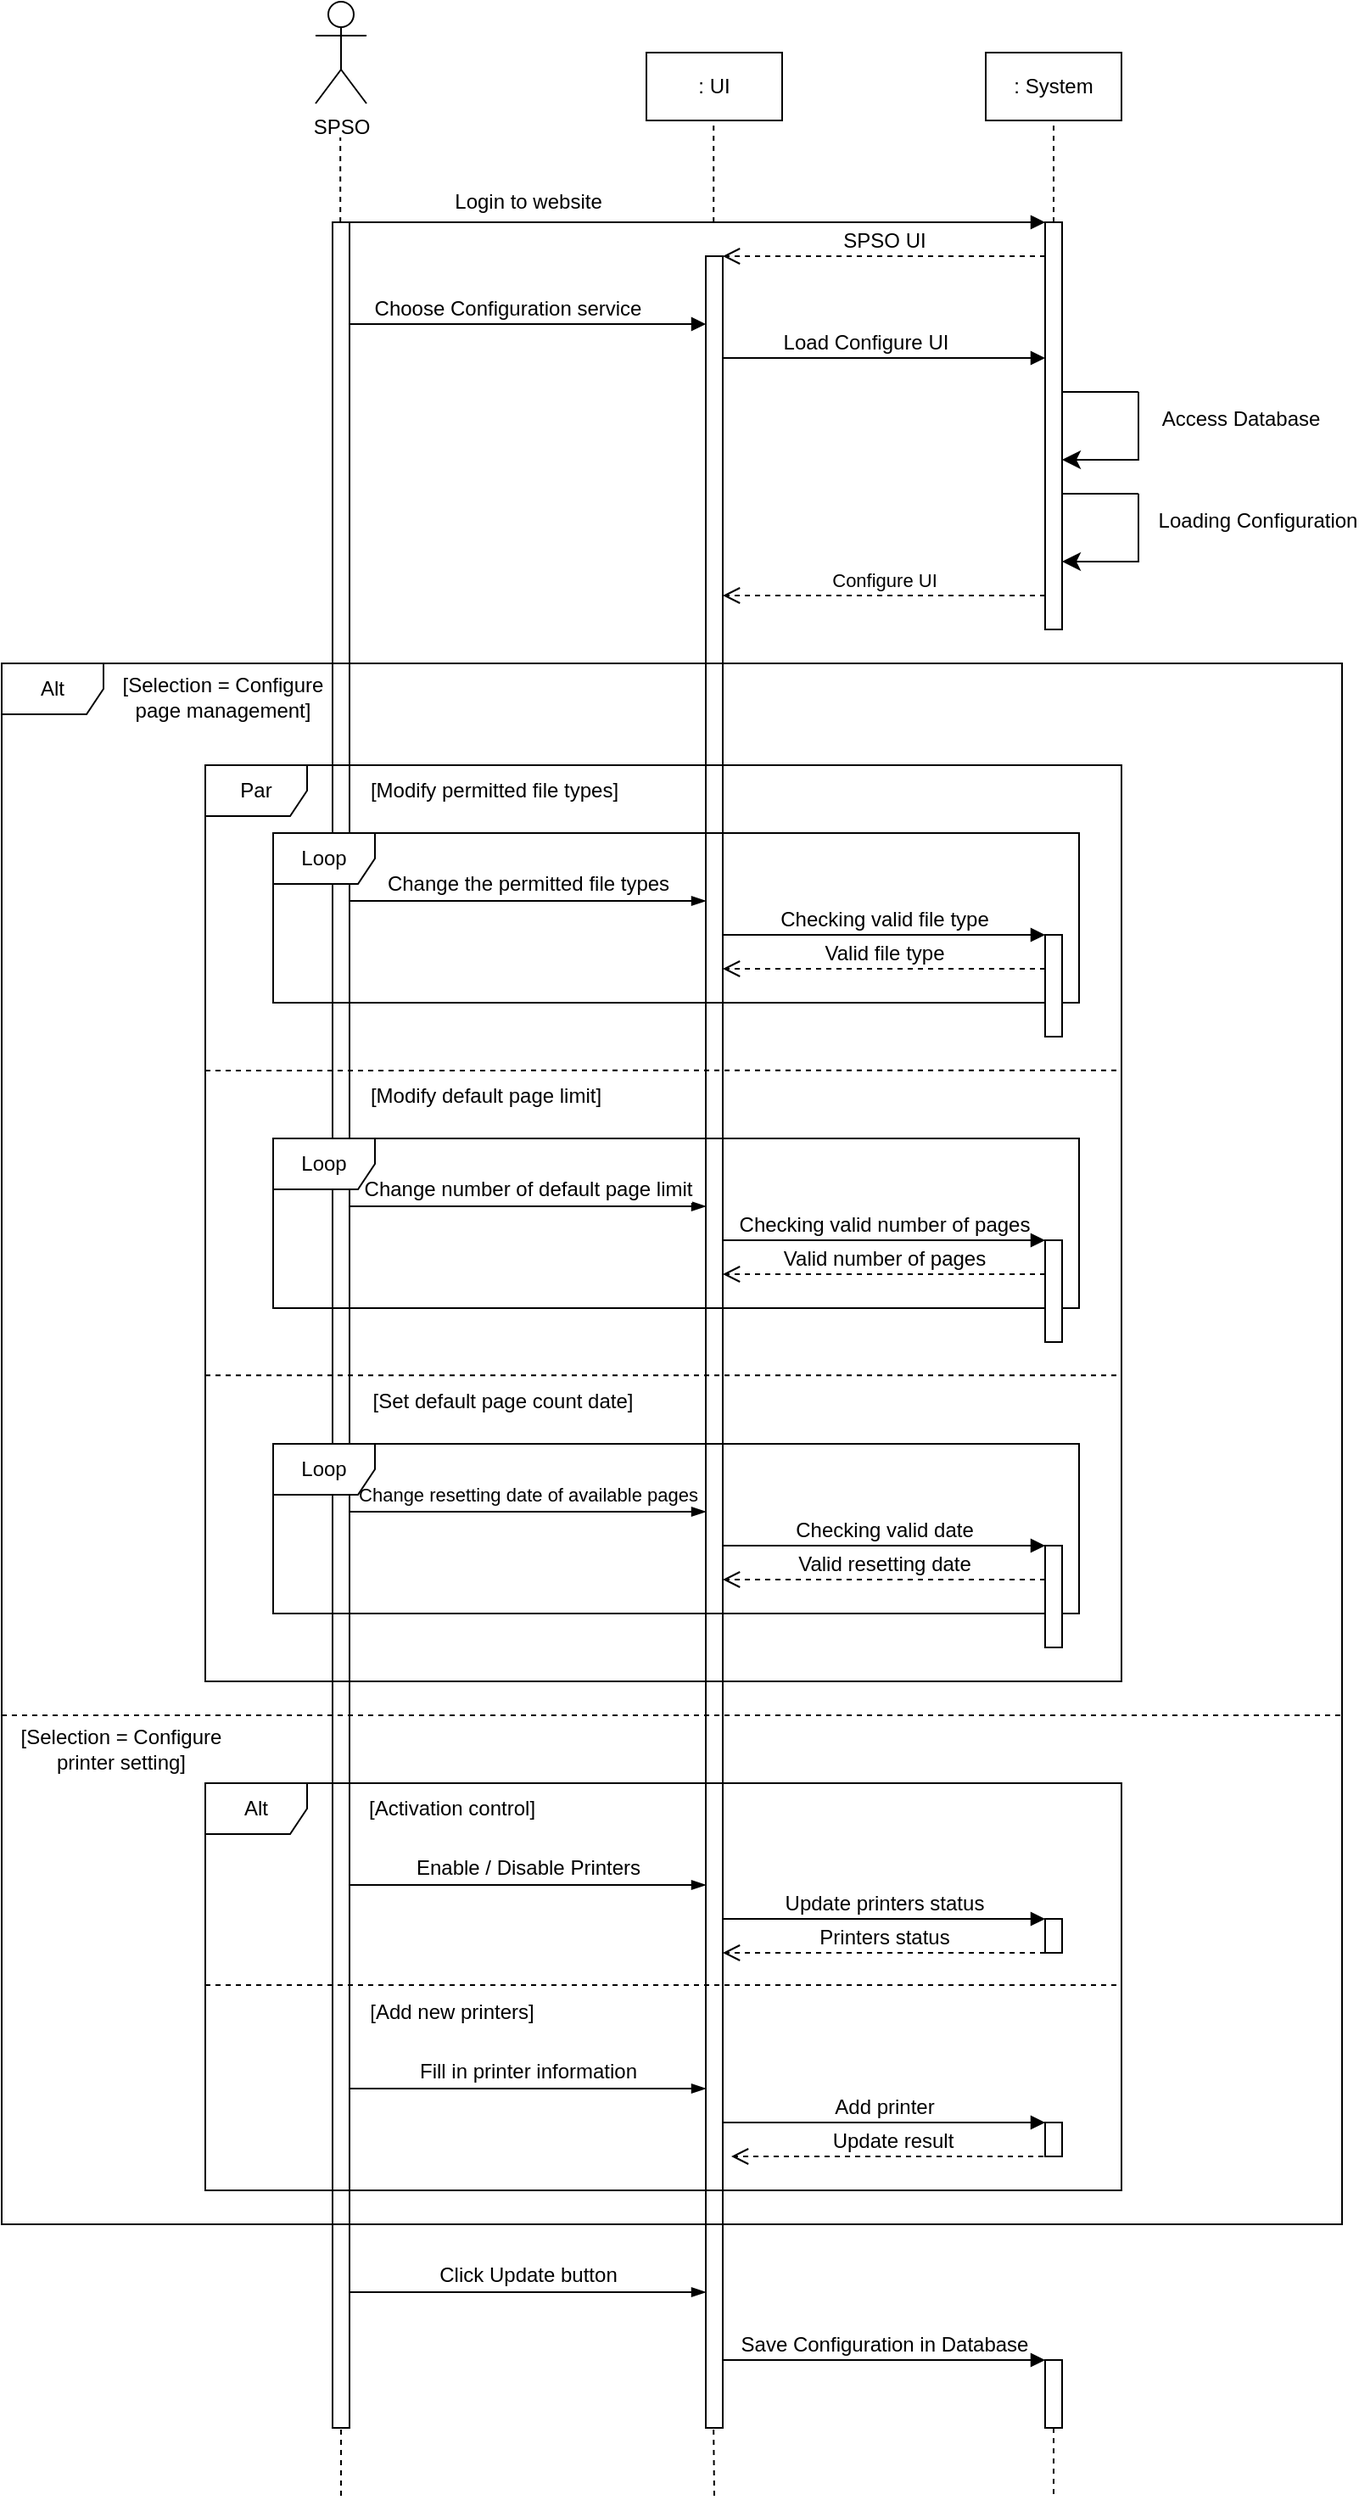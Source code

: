 <mxfile version="24.7.17">
  <diagram name="Page-1" id="VICQK_YOBx4lTLBK6XQd">
    <mxGraphModel grid="1" page="1" gridSize="10" guides="1" tooltips="1" connect="1" arrows="1" fold="1" pageScale="1" pageWidth="850" pageHeight="1100" math="0" shadow="0">
      <root>
        <mxCell id="0" />
        <mxCell id="1" parent="0" />
        <mxCell id="wZtONMUZU_BwKSZi0WM_-23" value="" style="html=1;points=[[0,0,0,0,5],[0,1,0,0,-5],[1,0,0,0,5],[1,1,0,0,-5]];perimeter=orthogonalPerimeter;outlineConnect=0;targetShapes=umlLifeline;portConstraint=eastwest;newEdgeStyle={&quot;curved&quot;:0,&quot;rounded&quot;:0};" vertex="1" parent="1">
          <mxGeometry x="215" y="-940" width="10" height="1300" as="geometry" />
        </mxCell>
        <mxCell id="wZtONMUZU_BwKSZi0WM_-43" value="" style="html=1;points=[[0,0,0,0,5],[0,1,0,0,-5],[1,0,0,0,5],[1,1,0,0,-5]];perimeter=orthogonalPerimeter;outlineConnect=0;targetShapes=umlLifeline;portConstraint=eastwest;newEdgeStyle={&quot;curved&quot;:0,&quot;rounded&quot;:0};" vertex="1" parent="1">
          <mxGeometry x="435" y="-920" width="10" height="1280" as="geometry" />
        </mxCell>
        <mxCell id="wZtONMUZU_BwKSZi0WM_-1" value="SPSO" style="shape=umlActor;verticalLabelPosition=bottom;verticalAlign=top;html=1;outlineConnect=0;" vertex="1" parent="1">
          <mxGeometry x="205" y="-1070" width="30" height="60" as="geometry" />
        </mxCell>
        <mxCell id="wZtONMUZU_BwKSZi0WM_-18" value="Par" style="shape=umlFrame;whiteSpace=wrap;html=1;pointerEvents=0;" vertex="1" parent="1">
          <mxGeometry x="140" y="-620" width="540" height="540" as="geometry" />
        </mxCell>
        <mxCell id="wZtONMUZU_BwKSZi0WM_-20" value="" style="endArrow=none;dashed=1;html=1;rounded=0;" edge="1" parent="1" source="wZtONMUZU_BwKSZi0WM_-23">
          <mxGeometry width="50" height="50" relative="1" as="geometry">
            <mxPoint x="219.6" y="-950" as="sourcePoint" />
            <mxPoint x="219.6" y="-990" as="targetPoint" />
          </mxGeometry>
        </mxCell>
        <mxCell id="wZtONMUZU_BwKSZi0WM_-28" value=": UI" style="rounded=0;whiteSpace=wrap;html=1;" vertex="1" parent="1">
          <mxGeometry x="400" y="-1040" width="80" height="40" as="geometry" />
        </mxCell>
        <mxCell id="wZtONMUZU_BwKSZi0WM_-29" value=": System" style="rounded=0;whiteSpace=wrap;html=1;" vertex="1" parent="1">
          <mxGeometry x="600" y="-1040" width="80" height="40" as="geometry" />
        </mxCell>
        <mxCell id="wZtONMUZU_BwKSZi0WM_-31" value="" style="endArrow=none;dashed=1;html=1;rounded=0;entryX=0.5;entryY=1;entryDx=0;entryDy=0;" edge="1" parent="1">
          <mxGeometry width="50" height="50" relative="1" as="geometry">
            <mxPoint x="439.6" y="-940" as="sourcePoint" />
            <mxPoint x="439.6" y="-1000" as="targetPoint" />
          </mxGeometry>
        </mxCell>
        <mxCell id="wZtONMUZU_BwKSZi0WM_-37" value="" style="html=1;points=[[0,0,0,0,5],[0,1,0,0,-5],[1,0,0,0,5],[1,1,0,0,-5]];perimeter=orthogonalPerimeter;outlineConnect=0;targetShapes=umlLifeline;portConstraint=eastwest;newEdgeStyle={&quot;curved&quot;:0,&quot;rounded&quot;:0};" vertex="1" parent="1">
          <mxGeometry x="635" y="-940" width="10" height="240" as="geometry" />
        </mxCell>
        <mxCell id="wZtONMUZU_BwKSZi0WM_-38" value="&lt;font style=&quot;font-size: 12px;&quot;&gt;Login to website&lt;br&gt;&lt;/font&gt;" style="html=1;verticalAlign=bottom;endArrow=block;curved=0;rounded=0;" edge="1" parent="1">
          <mxGeometry x="-0.488" y="3" relative="1" as="geometry">
            <mxPoint x="225" y="-940.0" as="sourcePoint" />
            <mxPoint as="offset" />
            <mxPoint x="635" y="-940" as="targetPoint" />
          </mxGeometry>
        </mxCell>
        <mxCell id="wZtONMUZU_BwKSZi0WM_-39" value="Configure UI" style="html=1;verticalAlign=bottom;endArrow=open;dashed=1;endSize=8;curved=0;rounded=0;" edge="1" parent="1">
          <mxGeometry x="0.002" relative="1" as="geometry">
            <mxPoint x="445" y="-720" as="targetPoint" />
            <mxPoint x="635" y="-720" as="sourcePoint" />
            <mxPoint as="offset" />
          </mxGeometry>
        </mxCell>
        <mxCell id="7RUnxDJIe619laXMd0Or-3" value="" style="edgeStyle=elbowEdgeStyle;fontSize=12;html=1;endArrow=blockThin;endFill=1;rounded=0;" edge="1" parent="1">
          <mxGeometry width="160" relative="1" as="geometry">
            <mxPoint x="225.0" y="-540" as="sourcePoint" />
            <mxPoint x="435" y="-540" as="targetPoint" />
            <Array as="points">
              <mxPoint x="420" y="-540" />
            </Array>
          </mxGeometry>
        </mxCell>
        <mxCell id="7RUnxDJIe619laXMd0Or-4" value="&lt;font style=&quot;font-size: 12px;&quot;&gt;Change the permitted file types&lt;/font&gt;" style="edgeLabel;html=1;align=center;verticalAlign=middle;resizable=0;points=[];" connectable="0" vertex="1" parent="7RUnxDJIe619laXMd0Or-3">
          <mxGeometry x="-0.303" y="5" relative="1" as="geometry">
            <mxPoint x="32" y="-5" as="offset" />
          </mxGeometry>
        </mxCell>
        <mxCell id="7RUnxDJIe619laXMd0Or-12" value="&lt;font style=&quot;font-size: 12px;&quot;&gt;Access Database&lt;/font&gt;" style="edgeLabel;html=1;align=center;verticalAlign=middle;resizable=0;points=[];" connectable="0" vertex="1" parent="1">
          <mxGeometry x="770.0" y="-440" as="geometry">
            <mxPoint x="-20" y="-384" as="offset" />
          </mxGeometry>
        </mxCell>
        <mxCell id="y8k3Hmz2aT3NlN5WsP2_-13" value="Loop" style="shape=umlFrame;whiteSpace=wrap;html=1;pointerEvents=0;width=60;height=30;" vertex="1" parent="1">
          <mxGeometry x="180" y="-580" width="475" height="100" as="geometry" />
        </mxCell>
        <mxCell id="y8k3Hmz2aT3NlN5WsP2_-22" value="&lt;font style=&quot;font-size: 12px;&quot;&gt;Valid file type&lt;/font&gt;" style="html=1;verticalAlign=bottom;endArrow=open;dashed=1;endSize=8;curved=0;rounded=0;exitX=0.03;exitY=0.931;exitDx=0;exitDy=0;exitPerimeter=0;" edge="1" parent="1">
          <mxGeometry relative="1" as="geometry">
            <mxPoint x="635" y="-500.0" as="sourcePoint" />
            <mxPoint x="445" y="-500.0" as="targetPoint" />
          </mxGeometry>
        </mxCell>
        <mxCell id="RmvAujJdvZZj1hyj4GG3-7" value="[Modify default page limit]" style="text;html=1;align=center;verticalAlign=middle;resizable=0;points=[];autosize=1;strokeColor=none;fillColor=none;" vertex="1" parent="1">
          <mxGeometry x="225" y="-440" width="160" height="30" as="geometry" />
        </mxCell>
        <mxCell id="RmvAujJdvZZj1hyj4GG3-8" value="[Set default page count date]" style="text;html=1;align=center;verticalAlign=middle;resizable=0;points=[];autosize=1;strokeColor=none;fillColor=none;" vertex="1" parent="1">
          <mxGeometry x="225" y="-260" width="180" height="30" as="geometry" />
        </mxCell>
        <mxCell id="RmvAujJdvZZj1hyj4GG3-9" value="" style="endArrow=none;html=1;rounded=0;" edge="1" parent="1">
          <mxGeometry width="50" height="50" relative="1" as="geometry">
            <mxPoint x="645" y="-840" as="sourcePoint" />
            <mxPoint x="690" y="-840" as="targetPoint" />
          </mxGeometry>
        </mxCell>
        <mxCell id="RmvAujJdvZZj1hyj4GG3-10" value="" style="edgeStyle=elbowEdgeStyle;elbow=vertical;endArrow=classic;html=1;curved=0;rounded=0;endSize=8;startSize=8;" edge="1" parent="1">
          <mxGeometry width="50" height="50" relative="1" as="geometry">
            <mxPoint x="690" y="-840" as="sourcePoint" />
            <mxPoint x="645" y="-800" as="targetPoint" />
            <Array as="points">
              <mxPoint x="700" y="-800" />
              <mxPoint x="710" y="-820" />
              <mxPoint x="720" y="-850" />
            </Array>
          </mxGeometry>
        </mxCell>
        <mxCell id="RmvAujJdvZZj1hyj4GG3-11" value="" style="edgeStyle=elbowEdgeStyle;elbow=vertical;endArrow=classic;html=1;curved=0;rounded=0;endSize=8;startSize=8;" edge="1" parent="1">
          <mxGeometry width="50" height="50" relative="1" as="geometry">
            <mxPoint x="690" y="-780" as="sourcePoint" />
            <mxPoint x="645" y="-740" as="targetPoint" />
            <Array as="points">
              <mxPoint x="700" y="-740" />
              <mxPoint x="710" y="-760" />
              <mxPoint x="720" y="-790" />
            </Array>
          </mxGeometry>
        </mxCell>
        <mxCell id="RmvAujJdvZZj1hyj4GG3-12" value="" style="endArrow=none;html=1;rounded=0;" edge="1" parent="1">
          <mxGeometry width="50" height="50" relative="1" as="geometry">
            <mxPoint x="645" y="-780" as="sourcePoint" />
            <mxPoint x="690" y="-780" as="targetPoint" />
          </mxGeometry>
        </mxCell>
        <mxCell id="RmvAujJdvZZj1hyj4GG3-13" value="&lt;font style=&quot;font-size: 12px;&quot;&gt;Loading Configuration&lt;/font&gt;" style="edgeLabel;html=1;align=center;verticalAlign=middle;resizable=0;points=[];" connectable="0" vertex="1" parent="1">
          <mxGeometry x="780.0" y="-380" as="geometry">
            <mxPoint x="-20" y="-384" as="offset" />
          </mxGeometry>
        </mxCell>
        <mxCell id="RmvAujJdvZZj1hyj4GG3-17" value="&lt;font style=&quot;font-size: 12px;&quot;&gt;Checking valid file type&lt;/font&gt;" style="html=1;verticalAlign=bottom;endArrow=block;curved=0;rounded=0;" edge="1" parent="1">
          <mxGeometry width="80" relative="1" as="geometry">
            <mxPoint x="445" y="-520" as="sourcePoint" />
            <mxPoint x="635" y="-520" as="targetPoint" />
            <mxPoint as="offset" />
          </mxGeometry>
        </mxCell>
        <mxCell id="RmvAujJdvZZj1hyj4GG3-19" value="" style="endArrow=none;dashed=1;html=1;rounded=0;exitX=0;exitY=0.382;exitDx=0;exitDy=0;exitPerimeter=0;entryX=1;entryY=0.333;entryDx=0;entryDy=0;entryPerimeter=0;" edge="1" parent="1" target="wZtONMUZU_BwKSZi0WM_-18">
          <mxGeometry width="50" height="50" relative="1" as="geometry">
            <mxPoint x="140" y="-440.0" as="sourcePoint" />
            <mxPoint x="670" y="-440" as="targetPoint" />
          </mxGeometry>
        </mxCell>
        <mxCell id="RmvAujJdvZZj1hyj4GG3-20" value="" style="edgeStyle=elbowEdgeStyle;fontSize=12;html=1;endArrow=blockThin;endFill=1;rounded=0;" edge="1" parent="1">
          <mxGeometry width="160" relative="1" as="geometry">
            <mxPoint x="225.0" y="40" as="sourcePoint" />
            <mxPoint x="435" y="40" as="targetPoint" />
            <Array as="points">
              <mxPoint x="420" y="40" />
            </Array>
          </mxGeometry>
        </mxCell>
        <mxCell id="RmvAujJdvZZj1hyj4GG3-21" value="&lt;font style=&quot;font-size: 12px;&quot;&gt;Enable / Disable Printers&lt;/font&gt;" style="edgeLabel;html=1;align=center;verticalAlign=middle;resizable=0;points=[];" connectable="0" vertex="1" parent="RmvAujJdvZZj1hyj4GG3-20">
          <mxGeometry x="-0.303" y="5" relative="1" as="geometry">
            <mxPoint x="32" y="-5" as="offset" />
          </mxGeometry>
        </mxCell>
        <mxCell id="RmvAujJdvZZj1hyj4GG3-22" value="&lt;font style=&quot;font-size: 12px;&quot;&gt;Update printers status&lt;/font&gt;" style="html=1;verticalAlign=bottom;endArrow=block;curved=0;rounded=0;" edge="1" parent="1">
          <mxGeometry width="80" relative="1" as="geometry">
            <mxPoint x="445" y="60" as="sourcePoint" />
            <mxPoint x="635" y="60" as="targetPoint" />
            <mxPoint as="offset" />
          </mxGeometry>
        </mxCell>
        <mxCell id="RmvAujJdvZZj1hyj4GG3-23" value="&lt;font style=&quot;font-size: 12px;&quot;&gt;Printers status&lt;/font&gt;" style="html=1;verticalAlign=bottom;endArrow=open;dashed=1;endSize=8;curved=0;rounded=0;exitX=0.03;exitY=0.931;exitDx=0;exitDy=0;exitPerimeter=0;" edge="1" parent="1">
          <mxGeometry relative="1" as="geometry">
            <mxPoint x="635" y="80" as="sourcePoint" />
            <mxPoint x="445" y="80" as="targetPoint" />
          </mxGeometry>
        </mxCell>
        <mxCell id="RmvAujJdvZZj1hyj4GG3-25" value="" style="edgeStyle=elbowEdgeStyle;fontSize=12;html=1;endArrow=blockThin;endFill=1;rounded=0;" edge="1" parent="1">
          <mxGeometry width="160" relative="1" as="geometry">
            <mxPoint x="225.0" y="-360" as="sourcePoint" />
            <mxPoint x="435" y="-360" as="targetPoint" />
            <Array as="points">
              <mxPoint x="420" y="-360" />
            </Array>
          </mxGeometry>
        </mxCell>
        <mxCell id="RmvAujJdvZZj1hyj4GG3-26" value="&lt;font style=&quot;font-size: 12px;&quot;&gt;Change number of default page limit&lt;/font&gt;" style="edgeLabel;html=1;align=center;verticalAlign=middle;resizable=0;points=[];" connectable="0" vertex="1" parent="RmvAujJdvZZj1hyj4GG3-25">
          <mxGeometry x="-0.303" y="5" relative="1" as="geometry">
            <mxPoint x="32" y="-5" as="offset" />
          </mxGeometry>
        </mxCell>
        <mxCell id="RmvAujJdvZZj1hyj4GG3-27" value="&lt;font style=&quot;font-size: 12px;&quot;&gt;Checking valid number of pages&lt;/font&gt;" style="html=1;verticalAlign=bottom;endArrow=block;curved=0;rounded=0;" edge="1" parent="1" source="wZtONMUZU_BwKSZi0WM_-43">
          <mxGeometry width="80" relative="1" as="geometry">
            <mxPoint x="460" y="-340" as="sourcePoint" />
            <mxPoint x="635" y="-340" as="targetPoint" />
            <mxPoint as="offset" />
          </mxGeometry>
        </mxCell>
        <mxCell id="RmvAujJdvZZj1hyj4GG3-30" value="" style="edgeStyle=elbowEdgeStyle;fontSize=12;html=1;endArrow=blockThin;endFill=1;rounded=0;" edge="1" parent="1">
          <mxGeometry width="160" relative="1" as="geometry">
            <mxPoint x="225.0" y="-180" as="sourcePoint" />
            <mxPoint x="435" y="-180" as="targetPoint" />
            <Array as="points">
              <mxPoint x="420" y="-180" />
            </Array>
          </mxGeometry>
        </mxCell>
        <mxCell id="RmvAujJdvZZj1hyj4GG3-31" value="Change resetting&amp;nbsp;date of available pages" style="edgeLabel;html=1;align=center;verticalAlign=middle;resizable=0;points=[];" connectable="0" vertex="1" parent="RmvAujJdvZZj1hyj4GG3-30">
          <mxGeometry x="-0.303" y="5" relative="1" as="geometry">
            <mxPoint x="32" y="-5" as="offset" />
          </mxGeometry>
        </mxCell>
        <mxCell id="RmvAujJdvZZj1hyj4GG3-32" value="&lt;font style=&quot;font-size: 12px;&quot;&gt;Checking valid date&lt;/font&gt;" style="html=1;verticalAlign=bottom;endArrow=block;curved=0;rounded=0;" edge="1" parent="1">
          <mxGeometry width="80" relative="1" as="geometry">
            <mxPoint x="445" y="-160.0" as="sourcePoint" />
            <mxPoint x="635" y="-160" as="targetPoint" />
            <mxPoint as="offset" />
          </mxGeometry>
        </mxCell>
        <mxCell id="RmvAujJdvZZj1hyj4GG3-33" value="&lt;font style=&quot;font-size: 12px;&quot;&gt;Valid resetting date&lt;/font&gt;" style="html=1;verticalAlign=bottom;endArrow=open;dashed=1;endSize=8;curved=0;rounded=0;exitX=0.03;exitY=0.931;exitDx=0;exitDy=0;exitPerimeter=0;" edge="1" parent="1">
          <mxGeometry relative="1" as="geometry">
            <mxPoint x="635" y="-140.0" as="sourcePoint" />
            <mxPoint x="445" y="-140.0" as="targetPoint" />
            <mxPoint as="offset" />
          </mxGeometry>
        </mxCell>
        <mxCell id="RmvAujJdvZZj1hyj4GG3-35" value="" style="edgeStyle=elbowEdgeStyle;fontSize=12;html=1;endArrow=blockThin;endFill=1;rounded=0;" edge="1" parent="1">
          <mxGeometry width="160" relative="1" as="geometry">
            <mxPoint x="225.0" y="280" as="sourcePoint" />
            <mxPoint x="435" y="280" as="targetPoint" />
            <Array as="points">
              <mxPoint x="420" y="280" />
            </Array>
          </mxGeometry>
        </mxCell>
        <mxCell id="RmvAujJdvZZj1hyj4GG3-36" value="&lt;font style=&quot;font-size: 12px;&quot;&gt;Click Update button&lt;/font&gt;" style="edgeLabel;html=1;align=center;verticalAlign=middle;resizable=0;points=[];" connectable="0" vertex="1" parent="RmvAujJdvZZj1hyj4GG3-35">
          <mxGeometry x="-0.303" y="5" relative="1" as="geometry">
            <mxPoint x="32" y="-5" as="offset" />
          </mxGeometry>
        </mxCell>
        <mxCell id="RmvAujJdvZZj1hyj4GG3-39" value="&lt;font style=&quot;font-size: 12px;&quot;&gt;Save Configuration in Database&lt;/font&gt;" style="html=1;verticalAlign=bottom;endArrow=block;curved=0;rounded=0;" edge="1" parent="1">
          <mxGeometry width="80" relative="1" as="geometry">
            <mxPoint x="445" y="320" as="sourcePoint" />
            <mxPoint x="635" y="320" as="targetPoint" />
            <mxPoint as="offset" />
          </mxGeometry>
        </mxCell>
        <mxCell id="RmvAujJdvZZj1hyj4GG3-43" value="" style="endArrow=none;dashed=1;html=1;rounded=0;" edge="1" parent="1">
          <mxGeometry width="50" height="50" relative="1" as="geometry">
            <mxPoint x="440" y="400" as="sourcePoint" />
            <mxPoint x="439.57" y="360" as="targetPoint" />
          </mxGeometry>
        </mxCell>
        <mxCell id="RmvAujJdvZZj1hyj4GG3-44" value="" style="endArrow=none;dashed=1;html=1;rounded=0;" edge="1" parent="1">
          <mxGeometry width="50" height="50" relative="1" as="geometry">
            <mxPoint x="220" y="400" as="sourcePoint" />
            <mxPoint x="220" y="360" as="targetPoint" />
          </mxGeometry>
        </mxCell>
        <mxCell id="mf-0dMTl7TfYO3zWNf1w-1" value="&lt;font style=&quot;font-size: 12px;&quot;&gt;SPSO UI&lt;/font&gt;" style="html=1;verticalAlign=bottom;endArrow=open;dashed=1;endSize=8;curved=0;rounded=0;" edge="1" parent="1">
          <mxGeometry relative="1" as="geometry">
            <mxPoint x="635" y="-920" as="sourcePoint" />
            <mxPoint x="445" y="-920" as="targetPoint" />
            <mxPoint as="offset" />
          </mxGeometry>
        </mxCell>
        <mxCell id="mf-0dMTl7TfYO3zWNf1w-4" value="&lt;font style=&quot;font-size: 12px;&quot;&gt;Choose Configuration service&lt;br&gt;&lt;/font&gt;" style="html=1;verticalAlign=bottom;endArrow=block;curved=0;rounded=0;" edge="1" parent="1">
          <mxGeometry x="-0.116" relative="1" as="geometry">
            <mxPoint x="225" y="-880" as="sourcePoint" />
            <mxPoint as="offset" />
            <mxPoint x="435" y="-880" as="targetPoint" />
          </mxGeometry>
        </mxCell>
        <mxCell id="mf-0dMTl7TfYO3zWNf1w-5" value="&lt;font style=&quot;font-size: 12px;&quot;&gt;Load Configure UI&lt;br&gt;&lt;/font&gt;" style="html=1;verticalAlign=bottom;endArrow=block;curved=0;rounded=0;" edge="1" parent="1">
          <mxGeometry x="-0.116" relative="1" as="geometry">
            <mxPoint x="445" y="-860" as="sourcePoint" />
            <mxPoint as="offset" />
            <mxPoint x="635" y="-860" as="targetPoint" />
          </mxGeometry>
        </mxCell>
        <mxCell id="mf-0dMTl7TfYO3zWNf1w-8" value="" style="endArrow=none;dashed=1;html=1;rounded=0;entryX=0.5;entryY=1;entryDx=0;entryDy=0;" edge="1" parent="1" target="wZtONMUZU_BwKSZi0WM_-29">
          <mxGeometry width="50" height="50" relative="1" as="geometry">
            <mxPoint x="640" y="-940" as="sourcePoint" />
            <mxPoint x="639.6" y="-990" as="targetPoint" />
          </mxGeometry>
        </mxCell>
        <mxCell id="mf-0dMTl7TfYO3zWNf1w-9" value="Alt" style="shape=umlFrame;whiteSpace=wrap;html=1;pointerEvents=0;width=60;height=30;" vertex="1" parent="1">
          <mxGeometry x="20" y="-680" width="790" height="920" as="geometry" />
        </mxCell>
        <mxCell id="wZtONMUZU_BwKSZi0WM_-21" value="[Selection = Configure &lt;br&gt;page management]" style="text;html=1;align=center;verticalAlign=middle;resizable=0;points=[];autosize=1;strokeColor=none;fillColor=none;" vertex="1" parent="1">
          <mxGeometry x="80" y="-680" width="140" height="40" as="geometry" />
        </mxCell>
        <mxCell id="mf-0dMTl7TfYO3zWNf1w-10" value="[Modify permitted file types]" style="text;html=1;align=center;verticalAlign=middle;resizable=0;points=[];autosize=1;strokeColor=none;fillColor=none;" vertex="1" parent="1">
          <mxGeometry x="225" y="-620" width="170" height="30" as="geometry" />
        </mxCell>
        <mxCell id="mf-0dMTl7TfYO3zWNf1w-11" value="Loop" style="shape=umlFrame;whiteSpace=wrap;html=1;pointerEvents=0;width=60;height=30;" vertex="1" parent="1">
          <mxGeometry x="180" y="-400" width="475" height="100" as="geometry" />
        </mxCell>
        <mxCell id="mf-0dMTl7TfYO3zWNf1w-12" value="" style="endArrow=none;dashed=1;html=1;rounded=0;exitX=0;exitY=0.666;exitDx=0;exitDy=0;exitPerimeter=0;entryX=1;entryY=0.666;entryDx=0;entryDy=0;entryPerimeter=0;" edge="1" parent="1" source="wZtONMUZU_BwKSZi0WM_-18" target="wZtONMUZU_BwKSZi0WM_-18">
          <mxGeometry width="50" height="50" relative="1" as="geometry">
            <mxPoint x="130.54" y="-260.0" as="sourcePoint" />
            <mxPoint x="670" y="-260" as="targetPoint" />
          </mxGeometry>
        </mxCell>
        <mxCell id="mf-0dMTl7TfYO3zWNf1w-13" value="Loop" style="shape=umlFrame;whiteSpace=wrap;html=1;pointerEvents=0;width=60;height=30;" vertex="1" parent="1">
          <mxGeometry x="180" y="-220" width="475" height="100" as="geometry" />
        </mxCell>
        <mxCell id="mf-0dMTl7TfYO3zWNf1w-14" value="" style="endArrow=none;dashed=1;html=1;rounded=0;exitX=0;exitY=0.608;exitDx=0;exitDy=0;exitPerimeter=0;entryX=1;entryY=0.608;entryDx=0;entryDy=0;entryPerimeter=0;" edge="1" parent="1">
          <mxGeometry width="50" height="50" relative="1" as="geometry">
            <mxPoint x="20.0" y="-60.0" as="sourcePoint" />
            <mxPoint x="810" y="-60.0" as="targetPoint" />
          </mxGeometry>
        </mxCell>
        <mxCell id="mf-0dMTl7TfYO3zWNf1w-15" value="[Selection = Configure &lt;br&gt;printer setting]" style="text;html=1;align=center;verticalAlign=middle;resizable=0;points=[];autosize=1;strokeColor=none;fillColor=none;" vertex="1" parent="1">
          <mxGeometry x="20" y="-60" width="140" height="40" as="geometry" />
        </mxCell>
        <mxCell id="mf-0dMTl7TfYO3zWNf1w-17" value="Alt" style="shape=umlFrame;whiteSpace=wrap;html=1;pointerEvents=0;width=60;height=30;" vertex="1" parent="1">
          <mxGeometry x="140" y="-20" width="540" height="240" as="geometry" />
        </mxCell>
        <mxCell id="mf-0dMTl7TfYO3zWNf1w-19" value="[Activation control]" style="text;html=1;align=center;verticalAlign=middle;resizable=0;points=[];autosize=1;strokeColor=none;fillColor=none;" vertex="1" parent="1">
          <mxGeometry x="225" y="-20" width="120" height="30" as="geometry" />
        </mxCell>
        <mxCell id="mf-0dMTl7TfYO3zWNf1w-21" value="" style="endArrow=none;dashed=1;html=1;rounded=0;" edge="1" parent="1" source="5fcdXioka5xqHJY5_ZQ7-17">
          <mxGeometry width="50" height="50" relative="1" as="geometry">
            <mxPoint x="639.66" y="480" as="sourcePoint" />
            <mxPoint x="640" y="400" as="targetPoint" />
          </mxGeometry>
        </mxCell>
        <mxCell id="mf-0dMTl7TfYO3zWNf1w-22" value="[Add new printers]" style="text;html=1;align=center;verticalAlign=middle;resizable=0;points=[];autosize=1;strokeColor=none;fillColor=none;" vertex="1" parent="1">
          <mxGeometry x="225" y="100" width="120" height="30" as="geometry" />
        </mxCell>
        <mxCell id="mf-0dMTl7TfYO3zWNf1w-23" value="" style="edgeStyle=elbowEdgeStyle;fontSize=12;html=1;endArrow=blockThin;endFill=1;rounded=0;" edge="1" parent="1">
          <mxGeometry width="160" relative="1" as="geometry">
            <mxPoint x="225.0" y="160" as="sourcePoint" />
            <mxPoint x="435" y="160" as="targetPoint" />
            <Array as="points">
              <mxPoint x="420" y="160" />
            </Array>
          </mxGeometry>
        </mxCell>
        <mxCell id="mf-0dMTl7TfYO3zWNf1w-24" value="&lt;font style=&quot;font-size: 12px;&quot;&gt;Fill in printer information&lt;/font&gt;" style="edgeLabel;html=1;align=center;verticalAlign=middle;resizable=0;points=[];" connectable="0" vertex="1" parent="mf-0dMTl7TfYO3zWNf1w-23">
          <mxGeometry x="-0.303" y="5" relative="1" as="geometry">
            <mxPoint x="32" y="-5" as="offset" />
          </mxGeometry>
        </mxCell>
        <mxCell id="mf-0dMTl7TfYO3zWNf1w-27" value="&lt;span style=&quot;font-size: 12px;&quot;&gt;Add printer&lt;/span&gt;" style="html=1;verticalAlign=bottom;endArrow=block;curved=0;rounded=0;" edge="1" parent="1">
          <mxGeometry width="80" relative="1" as="geometry">
            <mxPoint x="445" y="180" as="sourcePoint" />
            <mxPoint x="635" y="180" as="targetPoint" />
            <mxPoint as="offset" />
          </mxGeometry>
        </mxCell>
        <mxCell id="mf-0dMTl7TfYO3zWNf1w-29" value="&lt;span style=&quot;font-size: 12px;&quot;&gt;Update result&lt;/span&gt;" style="html=1;verticalAlign=bottom;endArrow=open;dashed=1;endSize=8;curved=0;rounded=0;exitX=0.03;exitY=0.931;exitDx=0;exitDy=0;exitPerimeter=0;" edge="1" parent="1">
          <mxGeometry relative="1" as="geometry">
            <mxPoint x="640" y="200" as="sourcePoint" />
            <mxPoint x="450" y="200" as="targetPoint" />
          </mxGeometry>
        </mxCell>
        <mxCell id="5fcdXioka5xqHJY5_ZQ7-7" value="" style="html=1;points=[[0,0,0,0,5],[0,1,0,0,-5],[1,0,0,0,5],[1,1,0,0,-5]];perimeter=orthogonalPerimeter;outlineConnect=0;targetShapes=umlLifeline;portConstraint=eastwest;newEdgeStyle={&quot;curved&quot;:0,&quot;rounded&quot;:0};" vertex="1" parent="1">
          <mxGeometry x="635" y="-520" width="10" height="60" as="geometry" />
        </mxCell>
        <mxCell id="5fcdXioka5xqHJY5_ZQ7-8" value="&lt;span style=&quot;font-size: 12px;&quot;&gt;Valid number of pages&lt;/span&gt;" style="html=1;verticalAlign=bottom;endArrow=open;dashed=1;endSize=8;curved=0;rounded=0;" edge="1" parent="1" source="5fcdXioka5xqHJY5_ZQ7-9">
          <mxGeometry x="0.002" relative="1" as="geometry">
            <mxPoint x="665" y="-320" as="sourcePoint" />
            <mxPoint x="445" y="-320" as="targetPoint" />
            <mxPoint as="offset" />
          </mxGeometry>
        </mxCell>
        <mxCell id="5fcdXioka5xqHJY5_ZQ7-9" value="" style="html=1;points=[[0,0,0,0,5],[0,1,0,0,-5],[1,0,0,0,5],[1,1,0,0,-5]];perimeter=orthogonalPerimeter;outlineConnect=0;targetShapes=umlLifeline;portConstraint=eastwest;newEdgeStyle={&quot;curved&quot;:0,&quot;rounded&quot;:0};" vertex="1" parent="1">
          <mxGeometry x="635" y="-340" width="10" height="60" as="geometry" />
        </mxCell>
        <mxCell id="5fcdXioka5xqHJY5_ZQ7-12" value="" style="html=1;points=[[0,0,0,0,5],[0,1,0,0,-5],[1,0,0,0,5],[1,1,0,0,-5]];perimeter=orthogonalPerimeter;outlineConnect=0;targetShapes=umlLifeline;portConstraint=eastwest;newEdgeStyle={&quot;curved&quot;:0,&quot;rounded&quot;:0};" vertex="1" parent="1">
          <mxGeometry x="635" y="-160" width="10" height="60" as="geometry" />
        </mxCell>
        <mxCell id="5fcdXioka5xqHJY5_ZQ7-14" value="" style="html=1;points=[[0,0,0,0,5],[0,1,0,0,-5],[1,0,0,0,5],[1,1,0,0,-5]];perimeter=orthogonalPerimeter;outlineConnect=0;targetShapes=umlLifeline;portConstraint=eastwest;newEdgeStyle={&quot;curved&quot;:0,&quot;rounded&quot;:0};" vertex="1" parent="1">
          <mxGeometry x="635" y="60" width="10" height="20" as="geometry" />
        </mxCell>
        <mxCell id="5fcdXioka5xqHJY5_ZQ7-15" value="" style="endArrow=none;dashed=1;html=1;rounded=0;exitX=0;exitY=0.666;exitDx=0;exitDy=0;exitPerimeter=0;entryX=1;entryY=0.666;entryDx=0;entryDy=0;entryPerimeter=0;" edge="1" parent="1">
          <mxGeometry width="50" height="50" relative="1" as="geometry">
            <mxPoint x="140" y="99" as="sourcePoint" />
            <mxPoint x="680" y="99" as="targetPoint" />
          </mxGeometry>
        </mxCell>
        <mxCell id="5fcdXioka5xqHJY5_ZQ7-16" value="" style="html=1;points=[[0,0,0,0,5],[0,1,0,0,-5],[1,0,0,0,5],[1,1,0,0,-5]];perimeter=orthogonalPerimeter;outlineConnect=0;targetShapes=umlLifeline;portConstraint=eastwest;newEdgeStyle={&quot;curved&quot;:0,&quot;rounded&quot;:0};" vertex="1" parent="1">
          <mxGeometry x="635" y="180" width="10" height="20" as="geometry" />
        </mxCell>
        <mxCell id="5fcdXioka5xqHJY5_ZQ7-17" value="" style="html=1;points=[[0,0,0,0,5],[0,1,0,0,-5],[1,0,0,0,5],[1,1,0,0,-5]];perimeter=orthogonalPerimeter;outlineConnect=0;targetShapes=umlLifeline;portConstraint=eastwest;newEdgeStyle={&quot;curved&quot;:0,&quot;rounded&quot;:0};" vertex="1" parent="1">
          <mxGeometry x="635" y="320" width="10" height="40" as="geometry" />
        </mxCell>
      </root>
    </mxGraphModel>
  </diagram>
</mxfile>
